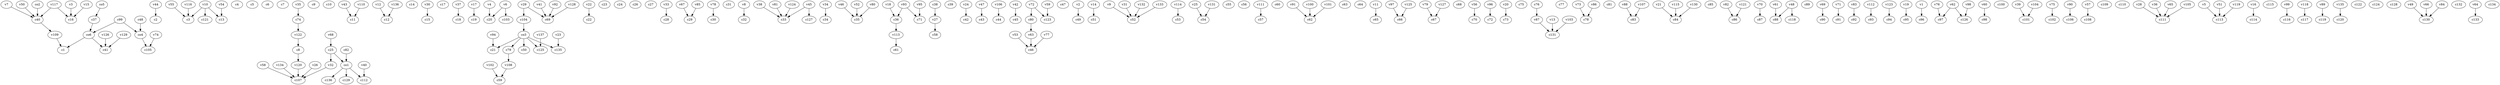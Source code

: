 strict digraph  {
c1;
c2;
c3;
c4;
c5;
c6;
c7;
c8;
c9;
c10;
c11;
c12;
c13;
c14;
c15;
c16;
c17;
c18;
c19;
c20;
c21;
c22;
c23;
c24;
c25;
c26;
c27;
c28;
c29;
c30;
c31;
c32;
c33;
c34;
c35;
c36;
c37;
c38;
c39;
c40;
c41;
c42;
c43;
c44;
c45;
c46;
c47;
c48;
c49;
c50;
c51;
c52;
c53;
c54;
c55;
c56;
c57;
c58;
c59;
c60;
c61;
c62;
c63;
c64;
c65;
c66;
c67;
c68;
c69;
c70;
c71;
c72;
c73;
c74;
c75;
c76;
c77;
c78;
c79;
c80;
c81;
c82;
c83;
c84;
c85;
c86;
c87;
c88;
c89;
c90;
c91;
c92;
c93;
c94;
c95;
c96;
c97;
c98;
c99;
c100;
c101;
c102;
c103;
c104;
c105;
c106;
c107;
c108;
c109;
c110;
c111;
c112;
c113;
c114;
c115;
c116;
c117;
c118;
c119;
c120;
c121;
c122;
c123;
c124;
c125;
c126;
c127;
c128;
c129;
c130;
c131;
c132;
c133;
c134;
c135;
c136;
v1;
v2;
v3;
v4;
v5;
v6;
v7;
v8;
v9;
v10;
v11;
v12;
v13;
v14;
v15;
v16;
v17;
v18;
v19;
v20;
v21;
v22;
v23;
v24;
v25;
v26;
v27;
v28;
v29;
v30;
v31;
v32;
v33;
v34;
v35;
v36;
v37;
v38;
v39;
v40;
v41;
v42;
v43;
v44;
v45;
v46;
v47;
v48;
v49;
v50;
v51;
v52;
v53;
v54;
v55;
v56;
v57;
v58;
v59;
v60;
v61;
v62;
v63;
v64;
v65;
v66;
v67;
v68;
v69;
v70;
v71;
v72;
v73;
v74;
v75;
v76;
v77;
v78;
v79;
v80;
v81;
v82;
v83;
v84;
v85;
v86;
v87;
v88;
v89;
v90;
v91;
v92;
v93;
v94;
v95;
v96;
v97;
v98;
v99;
v100;
v101;
v102;
v103;
v104;
v105;
v106;
v107;
v108;
v109;
v110;
v111;
v112;
v113;
v114;
v115;
v116;
v117;
v118;
v119;
v120;
v121;
v122;
v123;
v124;
v125;
v126;
v127;
v128;
v129;
v130;
v131;
v132;
v133;
v134;
v135;
v136;
v137;
co1;
co2;
co3;
co4;
co5;
co6;
c8 -> v120  [weight=1];
c25 -> v32  [weight=1];
c25 -> co1  [weight=1];
c36 -> v113  [weight=1];
c37 -> co6  [weight=1];
c38 -> v27  [weight=1];
c40 -> v109  [weight=1];
c48 -> co4  [weight=1];
c74 -> v122  [weight=1];
c76 -> v87  [weight=1];
c79 -> v108  [weight=1];
c80 -> v63  [weight=1];
c82 -> co1  [weight=1];
c99 -> co4  [weight=1];
c99 -> co6  [weight=1];
c104 -> co3  [weight=1];
v1 -> c96  [weight=1];
v2 -> c49  [weight=1];
v3 -> c16  [weight=1];
v4 -> c20  [weight=1];
v5 -> c113  [weight=1];
v6 -> c20  [weight=1];
v6 -> c103  [weight=1];
v7 -> c40  [weight=1];
v8 -> c32  [weight=1];
v9 -> c52  [weight=1];
v10 -> c3  [weight=1];
v10 -> c121  [weight=1];
v10 -> c13  [weight=1];
v11 -> c65  [weight=1];
v12 -> c12  [weight=1];
v13 -> c131  [weight=1];
v14 -> c51  [weight=1];
v15 -> c16  [weight=1];
v16 -> c114  [weight=1];
v17 -> c19  [weight=1];
v18 -> c36  [weight=1];
v19 -> c95  [weight=1];
v20 -> c73  [weight=1];
v21 -> c84  [weight=1];
v22 -> c22  [weight=1];
v23 -> c135  [weight=1];
v24 -> c42  [weight=1];
v25 -> c54  [weight=1];
v26 -> c107  [weight=1];
v27 -> c58  [weight=1];
v28 -> c111  [weight=1];
v29 -> c69  [weight=1];
v29 -> c104  [weight=1];
v30 -> c15  [weight=1];
v31 -> c52  [weight=1];
v32 -> c107  [weight=1];
v33 -> c28  [weight=1];
v34 -> c34  [weight=1];
v35 -> c74  [weight=1];
v36 -> c111  [weight=1];
v37 -> c18  [weight=1];
v38 -> c33  [weight=1];
v39 -> c101  [weight=1];
v40 -> c112  [weight=1];
v41 -> c69  [weight=1];
v42 -> c45  [weight=1];
v43 -> c11  [weight=1];
v44 -> c2  [weight=1];
v45 -> c127  [weight=1];
v45 -> c33  [weight=1];
v46 -> c35  [weight=1];
v47 -> c43  [weight=1];
v48 -> c118  [weight=1];
v48 -> c88  [weight=1];
v49 -> c130  [weight=1];
v50 -> c40  [weight=1];
v51 -> c113  [weight=1];
v52 -> c35  [weight=1];
v53 -> c46  [weight=1];
v54 -> c13  [weight=1];
v55 -> c3  [weight=1];
v56 -> c70  [weight=1];
v57 -> c108  [weight=1];
v58 -> c107  [weight=1];
v59 -> c123  [weight=1];
v60 -> c98  [weight=1];
v61 -> c88  [weight=1];
v62 -> c126  [weight=1];
v62 -> c97  [weight=1];
v63 -> c46  [weight=1];
v64 -> c133  [weight=1];
v65 -> c111  [weight=1];
v66 -> c130  [weight=1];
v67 -> c29  [weight=1];
v68 -> c25  [weight=1];
v69 -> c90  [weight=1];
v70 -> c87  [weight=1];
v71 -> c91  [weight=1];
v72 -> c123  [weight=1];
v72 -> c80  [weight=1];
v73 -> c78  [weight=1];
v74 -> c105  [weight=1];
v75 -> c102  [weight=1];
v76 -> c97  [weight=1];
v77 -> c46  [weight=1];
v78 -> c30  [weight=1];
v79 -> c67  [weight=1];
v80 -> c35  [weight=1];
v81 -> c33  [weight=1];
v82 -> c86  [weight=1];
v83 -> c92  [weight=1];
v84 -> c130  [weight=1];
v85 -> c29  [weight=1];
v86 -> c78  [weight=1];
v87 -> c131  [weight=1];
v88 -> c83  [weight=1];
v89 -> c119  [weight=1];
v90 -> c106  [weight=1];
v91 -> c62  [weight=1];
v92 -> c69  [weight=1];
v93 -> c71  [weight=1];
v93 -> c36  [weight=1];
v94 -> c21  [weight=1];
v95 -> c71  [weight=1];
v96 -> c72  [weight=1];
v97 -> c66  [weight=1];
v98 -> c126  [weight=1];
v99 -> c116  [weight=1];
v100 -> c62  [weight=1];
v101 -> c62  [weight=1];
v102 -> c59  [weight=1];
v103 -> c131  [weight=1];
v104 -> c101  [weight=1];
v105 -> c111  [weight=1];
v106 -> c44  [weight=1];
v107 -> c83  [weight=1];
v108 -> c59  [weight=1];
v109 -> c1  [weight=1];
v110 -> c11  [weight=1];
v111 -> c57  [weight=1];
v112 -> c93  [weight=1];
v113 -> c61  [weight=1];
v114 -> c53  [weight=1];
v115 -> c84  [weight=1];
v116 -> c3  [weight=1];
v117 -> c16  [weight=1];
v117 -> c40  [weight=1];
v118 -> c117  [weight=1];
v119 -> c113  [weight=1];
v120 -> c107  [weight=1];
v121 -> c86  [weight=1];
v122 -> c8  [weight=1];
v123 -> c94  [weight=1];
v124 -> c33  [weight=1];
v125 -> c66  [weight=1];
v126 -> c41  [weight=1];
v127 -> c67  [weight=1];
v128 -> c69  [weight=1];
v129 -> c41  [weight=1];
v130 -> c84  [weight=1];
v131 -> c54  [weight=1];
v132 -> c52  [weight=1];
v133 -> c52  [weight=1];
v134 -> c107  [weight=1];
v135 -> c120  [weight=1];
v136 -> c12  [weight=1];
v137 -> c125  [weight=1];
co1 -> c112  [weight=1];
co1 -> c129  [weight=1];
co1 -> c136  [weight=1];
co2 -> c40  [weight=1];
co3 -> c50  [weight=1];
co3 -> c135  [weight=1];
co3 -> c79  [weight=1];
co3 -> c125  [weight=1];
co3 -> c21  [weight=1];
co4 -> c105  [weight=1];
co5 -> c37  [weight=1];
co6 -> c1  [weight=1];
co6 -> c41  [weight=1];
}
